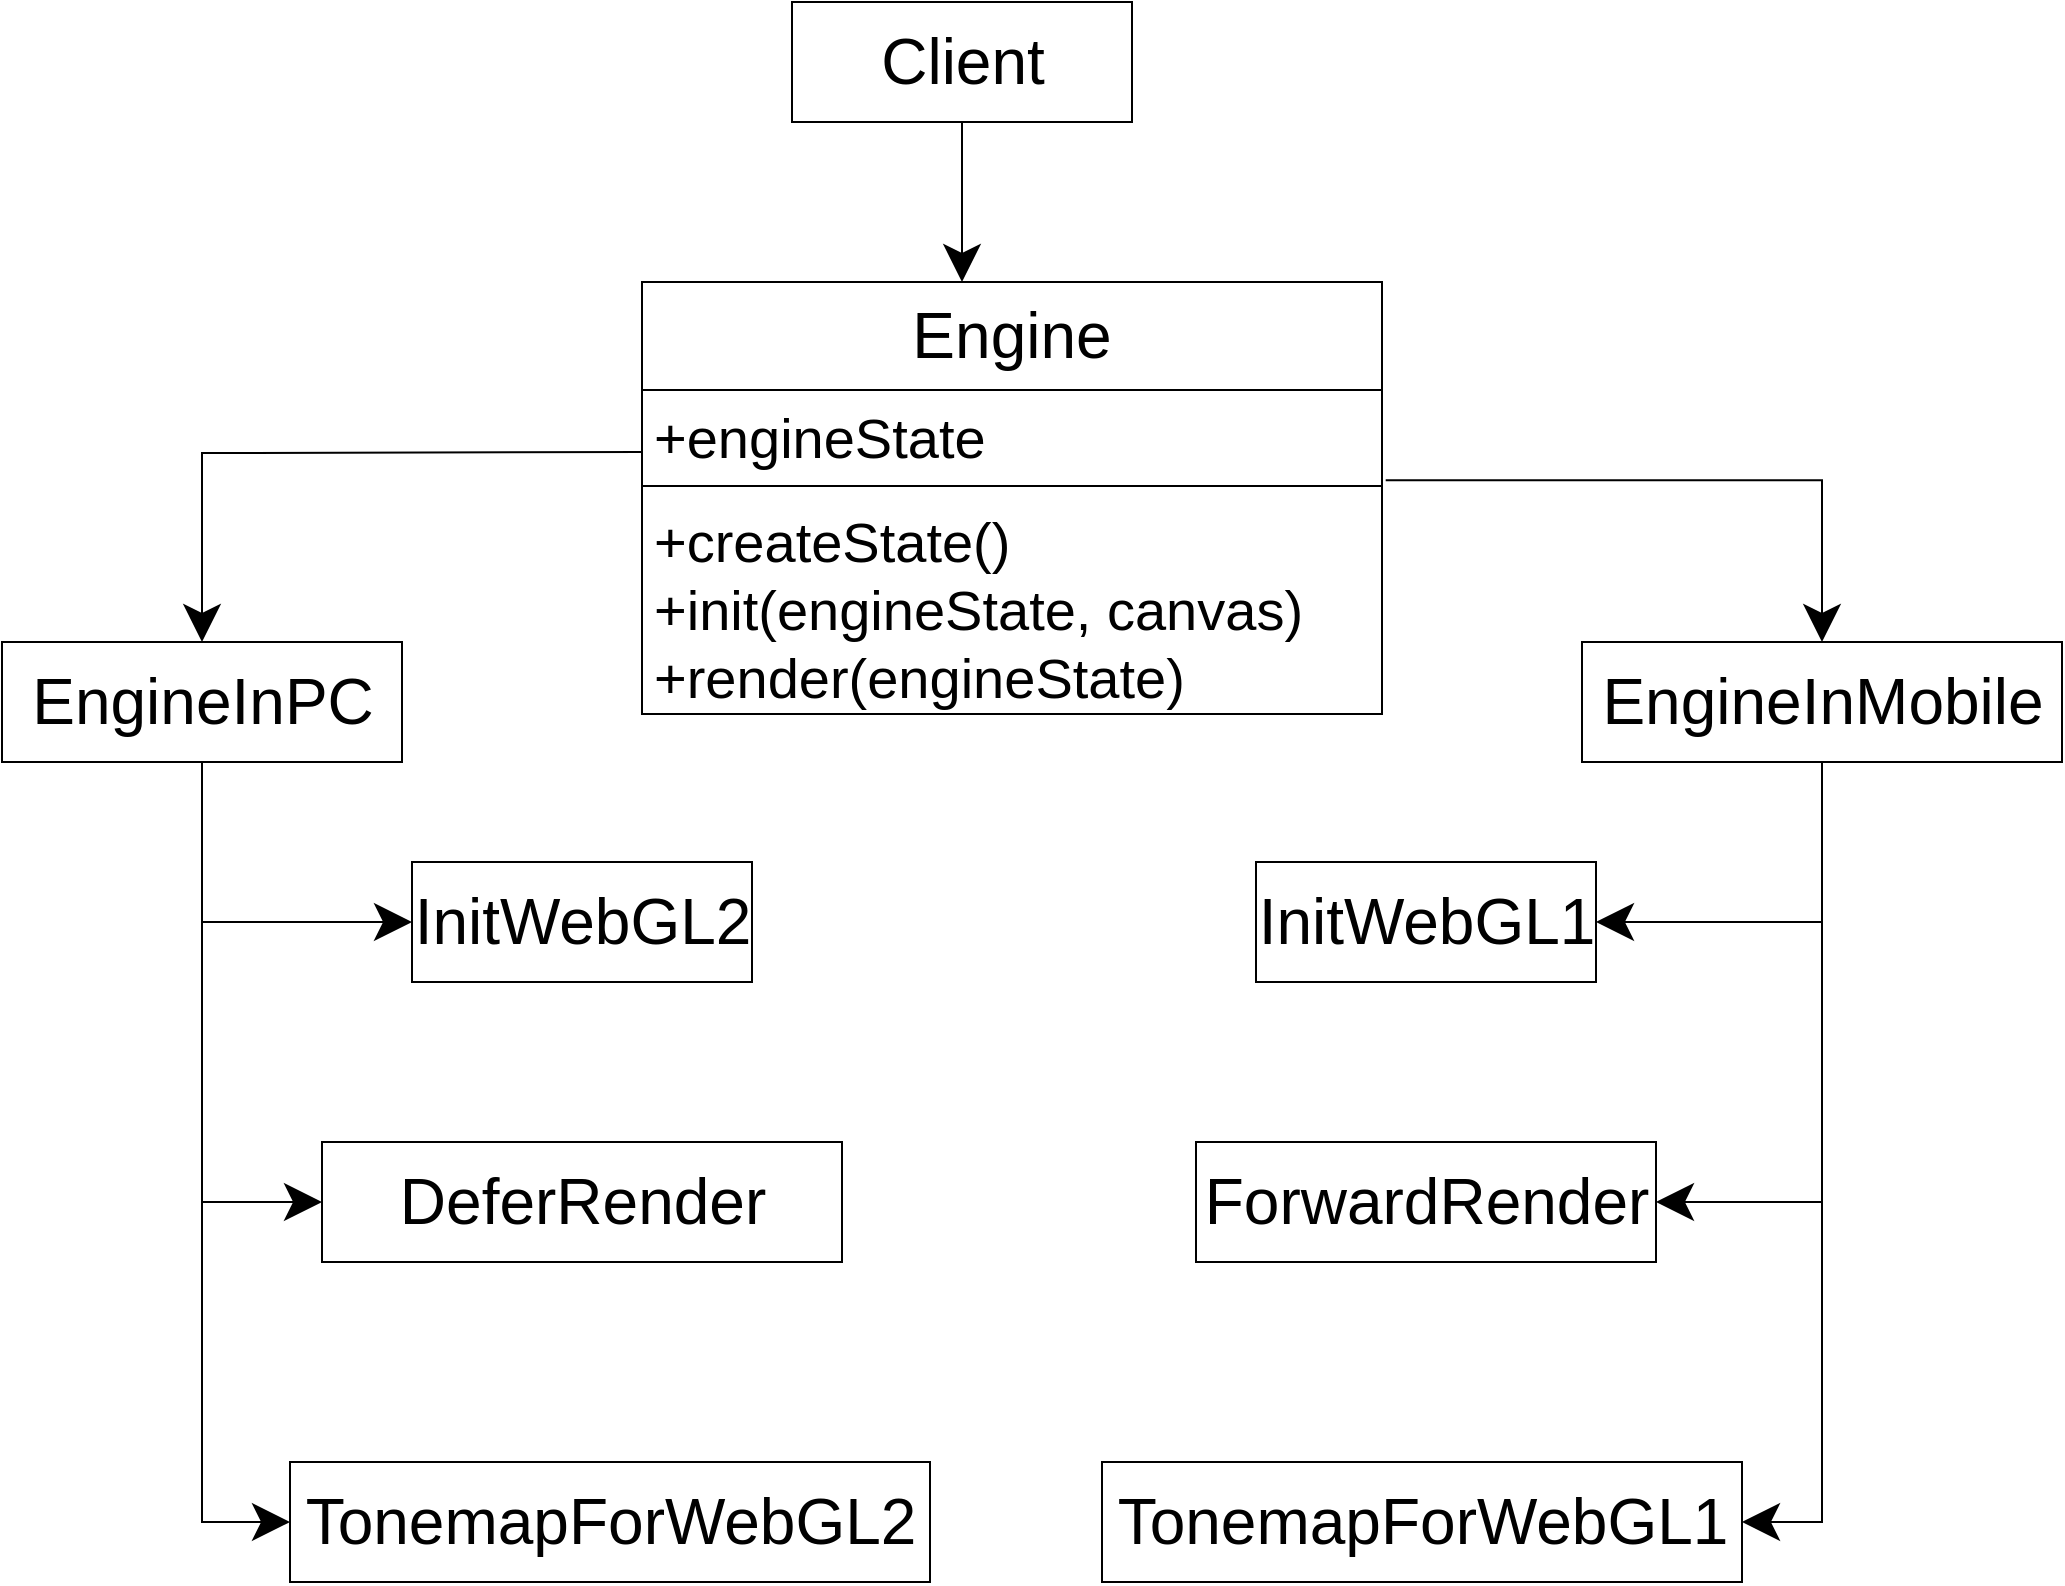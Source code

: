 <mxfile version="14.6.13" type="device"><diagram id="tBFV2qaauUwDm4CLsSjr" name="第 1 页"><mxGraphModel dx="1351" dy="960" grid="1" gridSize="10" guides="1" tooltips="1" connect="1" arrows="1" fold="1" page="1" pageScale="1" pageWidth="827" pageHeight="1169" math="0" shadow="0"><root><mxCell id="0"/><mxCell id="1" parent="0"/><mxCell id="ljXEeX-vfGUwm50TpGGy-8" style="edgeStyle=orthogonalEdgeStyle;rounded=0;orthogonalLoop=1;jettySize=auto;html=1;entryX=0;entryY=0.5;entryDx=0;entryDy=0;exitX=0.5;exitY=1;exitDx=0;exitDy=0;endSize=16;startSize=16;" parent="1" source="ljXEeX-vfGUwm50TpGGy-11" target="ljXEeX-vfGUwm50TpGGy-15" edge="1"><mxGeometry relative="1" as="geometry"/></mxCell><mxCell id="ljXEeX-vfGUwm50TpGGy-9" style="edgeStyle=orthogonalEdgeStyle;rounded=0;orthogonalLoop=1;jettySize=auto;html=1;entryX=0;entryY=0.5;entryDx=0;entryDy=0;exitX=0.5;exitY=1;exitDx=0;exitDy=0;endSize=16;startSize=16;" parent="1" source="ljXEeX-vfGUwm50TpGGy-11" target="ljXEeX-vfGUwm50TpGGy-13" edge="1"><mxGeometry relative="1" as="geometry"/></mxCell><mxCell id="ljXEeX-vfGUwm50TpGGy-10" style="edgeStyle=orthogonalEdgeStyle;rounded=0;orthogonalLoop=1;jettySize=auto;html=1;entryX=0;entryY=0.5;entryDx=0;entryDy=0;exitX=0.5;exitY=1;exitDx=0;exitDy=0;endSize=16;startSize=16;" parent="1" source="ljXEeX-vfGUwm50TpGGy-11" target="ljXEeX-vfGUwm50TpGGy-19" edge="1"><mxGeometry relative="1" as="geometry"/></mxCell><mxCell id="ljXEeX-vfGUwm50TpGGy-11" value="EngineInPC" style="html=1;fontSize=32;" parent="1" vertex="1"><mxGeometry x="270" y="320" width="200" height="60" as="geometry"/></mxCell><mxCell id="ljXEeX-vfGUwm50TpGGy-13" value="DeferRender" style="html=1;fontSize=32;" parent="1" vertex="1"><mxGeometry x="430" y="570" width="260" height="60" as="geometry"/></mxCell><mxCell id="ljXEeX-vfGUwm50TpGGy-15" value="TonemapForWebGL2" style="html=1;fontSize=32;" parent="1" vertex="1"><mxGeometry x="414" y="730" width="320" height="60" as="geometry"/></mxCell><mxCell id="ljXEeX-vfGUwm50TpGGy-19" value="InitWebGL2" style="html=1;fontSize=32;" parent="1" vertex="1"><mxGeometry x="475" y="430.0" width="170" height="60" as="geometry"/></mxCell><mxCell id="ljXEeX-vfGUwm50TpGGy-23" style="edgeStyle=orthogonalEdgeStyle;rounded=0;orthogonalLoop=1;jettySize=auto;html=1;entryX=1;entryY=0.5;entryDx=0;entryDy=0;endSize=16;startSize=16;" parent="1" source="ljXEeX-vfGUwm50TpGGy-20" target="ljXEeX-vfGUwm50TpGGy-22" edge="1"><mxGeometry relative="1" as="geometry"/></mxCell><mxCell id="ljXEeX-vfGUwm50TpGGy-33" style="edgeStyle=orthogonalEdgeStyle;rounded=0;orthogonalLoop=1;jettySize=auto;html=1;entryX=1;entryY=0.5;entryDx=0;entryDy=0;endSize=16;startSize=16;" parent="1" source="ljXEeX-vfGUwm50TpGGy-20" target="ljXEeX-vfGUwm50TpGGy-30" edge="1"><mxGeometry relative="1" as="geometry"><Array as="points"><mxPoint x="1180" y="760"/></Array></mxGeometry></mxCell><mxCell id="84sbRBZvmM8QKyM98YLW-1" style="edgeStyle=orthogonalEdgeStyle;rounded=0;orthogonalLoop=1;jettySize=auto;html=1;entryX=1;entryY=0.5;entryDx=0;entryDy=0;endSize=16;startSize=16;" parent="1" source="ljXEeX-vfGUwm50TpGGy-20" target="ljXEeX-vfGUwm50TpGGy-29" edge="1"><mxGeometry relative="1" as="geometry"/></mxCell><mxCell id="ljXEeX-vfGUwm50TpGGy-20" value="EngineInMobile" style="html=1;fontSize=32;" parent="1" vertex="1"><mxGeometry x="1060" y="320" width="240" height="60" as="geometry"/></mxCell><mxCell id="ljXEeX-vfGUwm50TpGGy-22" value="ForwardRender" style="html=1;fontSize=32;" parent="1" vertex="1"><mxGeometry x="867" y="570" width="230" height="60" as="geometry"/></mxCell><mxCell id="ljXEeX-vfGUwm50TpGGy-29" value="InitWebGL1" style="html=1;fontSize=32;" parent="1" vertex="1"><mxGeometry x="897" y="430.0" width="170" height="60" as="geometry"/></mxCell><mxCell id="ljXEeX-vfGUwm50TpGGy-30" value="TonemapForWebGL1" style="html=1;fontSize=32;" parent="1" vertex="1"><mxGeometry x="820" y="730" width="320" height="60" as="geometry"/></mxCell><mxCell id="ljXEeX-vfGUwm50TpGGy-34" value="" style="edgeStyle=orthogonalEdgeStyle;rounded=0;orthogonalLoop=1;jettySize=auto;html=1;endSize=16;startSize=16;" parent="1" source="ljXEeX-vfGUwm50TpGGy-35" edge="1"><mxGeometry relative="1" as="geometry"><mxPoint x="750.0" y="140" as="targetPoint"/></mxGeometry></mxCell><mxCell id="ljXEeX-vfGUwm50TpGGy-35" value="Client" style="html=1;fontSize=32;" parent="1" vertex="1"><mxGeometry x="665" y="2.274e-13" width="170" height="60" as="geometry"/></mxCell><mxCell id="ljXEeX-vfGUwm50TpGGy-38" style="edgeStyle=orthogonalEdgeStyle;rounded=0;orthogonalLoop=1;jettySize=auto;html=1;entryX=0.5;entryY=0;entryDx=0;entryDy=0;endSize=16;startSize=16;" parent="1" target="ljXEeX-vfGUwm50TpGGy-11" edge="1"><mxGeometry relative="1" as="geometry"><mxPoint x="590" y="225.0" as="sourcePoint"/></mxGeometry></mxCell><mxCell id="ljXEeX-vfGUwm50TpGGy-39" style="edgeStyle=orthogonalEdgeStyle;rounded=0;orthogonalLoop=1;jettySize=auto;html=1;endSize=16;startSize=16;exitX=1.005;exitY=1.025;exitDx=0;exitDy=0;exitPerimeter=0;" parent="1" source="7KPs4u_HCUBVsrgKbvDh-2" target="ljXEeX-vfGUwm50TpGGy-20" edge="1"><mxGeometry relative="1" as="geometry"><mxPoint x="942.0" y="245.0" as="sourcePoint"/></mxGeometry></mxCell><mxCell id="7KPs4u_HCUBVsrgKbvDh-1" value="Engine" style="swimlane;fontStyle=0;align=center;verticalAlign=top;childLayout=stackLayout;horizontal=1;startSize=54;horizontalStack=0;resizeParent=1;resizeParentMax=0;resizeLast=0;collapsible=1;marginBottom=0;fontSize=32;" vertex="1" parent="1"><mxGeometry x="590" y="140" width="370" height="216" as="geometry"/></mxCell><mxCell id="7KPs4u_HCUBVsrgKbvDh-2" value="+engineState" style="text;strokeColor=none;fillColor=none;align=left;verticalAlign=top;spacingLeft=4;spacingRight=4;overflow=hidden;rotatable=0;points=[[0,0.5],[1,0.5]];portConstraint=eastwest;fontSize=28;" vertex="1" parent="7KPs4u_HCUBVsrgKbvDh-1"><mxGeometry y="54" width="370" height="44" as="geometry"/></mxCell><mxCell id="7KPs4u_HCUBVsrgKbvDh-3" value="" style="line;strokeWidth=1;fillColor=none;align=left;verticalAlign=middle;spacingTop=-1;spacingLeft=3;spacingRight=3;rotatable=0;labelPosition=right;points=[];portConstraint=eastwest;" vertex="1" parent="7KPs4u_HCUBVsrgKbvDh-1"><mxGeometry y="98" width="370" height="8" as="geometry"/></mxCell><mxCell id="7KPs4u_HCUBVsrgKbvDh-4" value="+createState()&#10;+init(engineState, canvas)&#10;+render(engineState)" style="text;strokeColor=none;fillColor=none;align=left;verticalAlign=top;spacingLeft=4;spacingRight=4;overflow=hidden;rotatable=0;points=[[0,0.5],[1,0.5]];portConstraint=eastwest;fontSize=28;" vertex="1" parent="7KPs4u_HCUBVsrgKbvDh-1"><mxGeometry y="106" width="370" height="110" as="geometry"/></mxCell></root></mxGraphModel></diagram></mxfile>